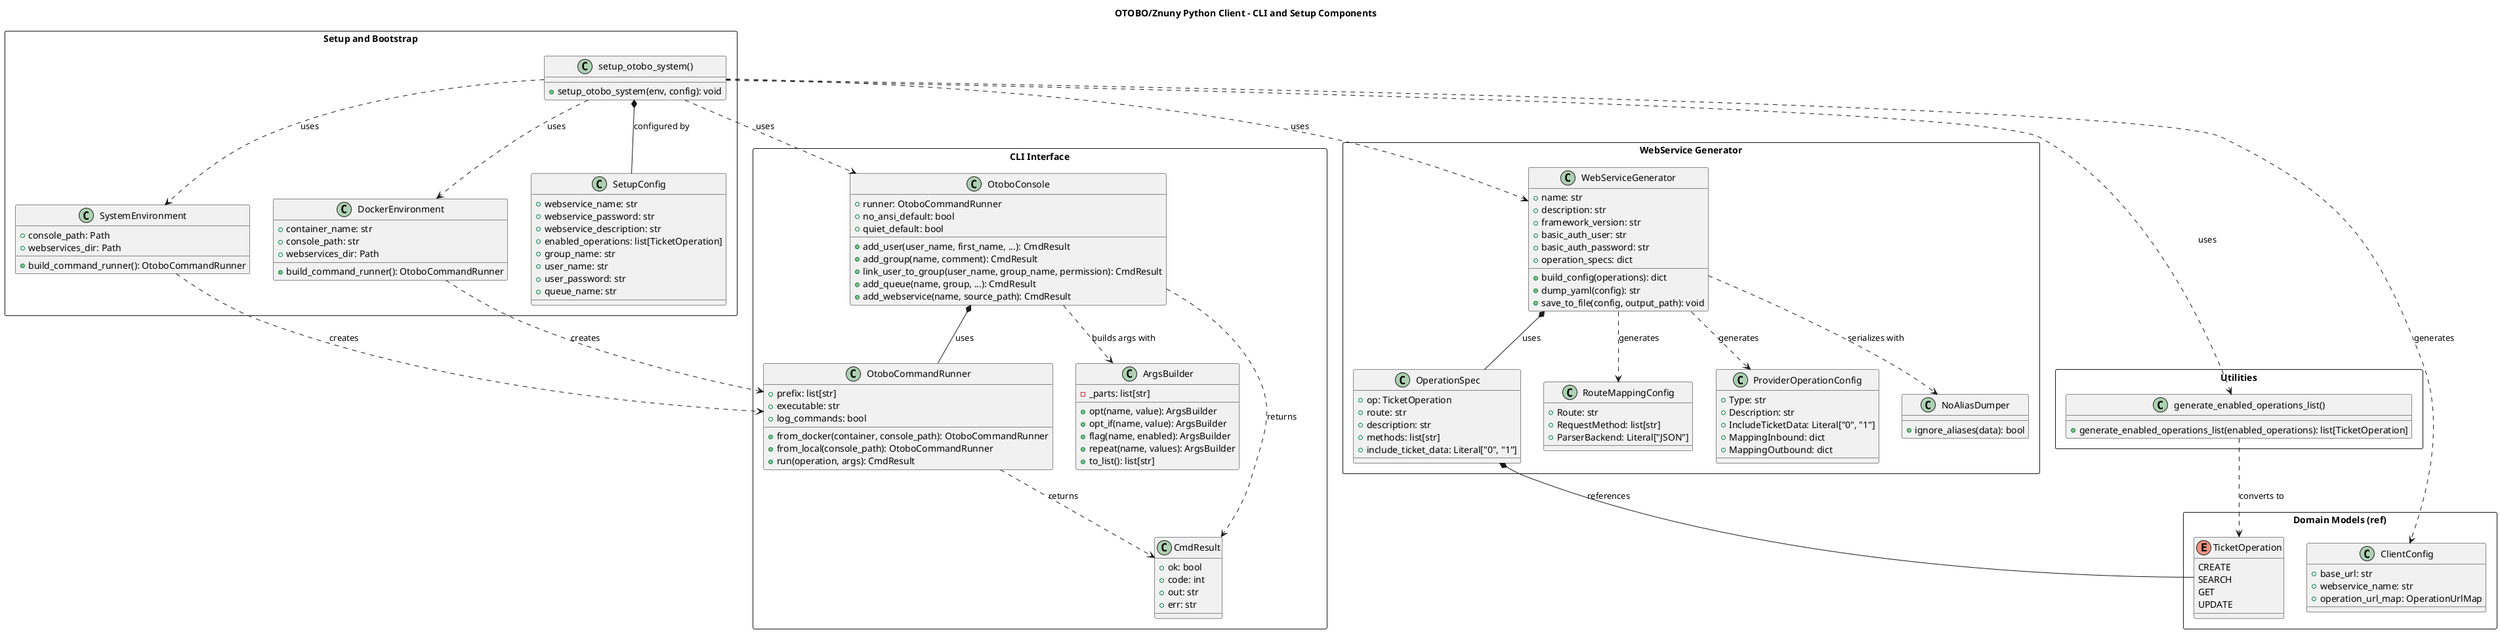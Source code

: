 @startuml OTOBO CLI and Setup Architecture


title OTOBO/Znuny Python Client - CLI and Setup Components

package "CLI Interface" <<Rectangle>> {
    class OtoboCommandRunner {
        + prefix: list[str]
        + executable: str
        + log_commands: bool

        + from_docker(container, console_path): OtoboCommandRunner
        + from_local(console_path): OtoboCommandRunner
        + run(operation, args): CmdResult
    }

    class OtoboConsole {
        + runner: OtoboCommandRunner
        + no_ansi_default: bool
        + quiet_default: bool

        + add_user(user_name, first_name, ...): CmdResult
        + add_group(name, comment): CmdResult
        + link_user_to_group(user_name, group_name, permission): CmdResult
        + add_queue(name, group, ...): CmdResult
        + add_webservice(name, source_path): CmdResult
    }

    class ArgsBuilder {
        - _parts: list[str]

        + opt(name, value): ArgsBuilder
        + opt_if(name, value): ArgsBuilder
        + flag(name, enabled): ArgsBuilder
        + repeat(name, values): ArgsBuilder
        + to_list(): list[str]
    }

    class CmdResult {
        + ok: bool
        + code: int
        + out: str
        + err: str
    }
}

package "Setup and Bootstrap" <<Rectangle>> {
    class SystemEnvironment {
        + console_path: Path
        + webservices_dir: Path

        + build_command_runner(): OtoboCommandRunner
    }

    class DockerEnvironment {
        + container_name: str
        + console_path: str
        + webservices_dir: Path

        + build_command_runner(): OtoboCommandRunner
    }

    class SetupConfig {
        + webservice_name: str
        + webservice_password: str
        + webservice_description: str
        + enabled_operations: list[TicketOperation]
        + group_name: str
        + user_name: str
        + user_password: str
        + queue_name: str
    }

    class "setup_otobo_system()" as setup_function {
        + setup_otobo_system(env, config): void
    }
}

package "WebService Generator" <<Rectangle>> {
    class WebServiceGenerator {
        + name: str
        + description: str
        + framework_version: str
        + basic_auth_user: str
        + basic_auth_password: str
        + operation_specs: dict

        + build_config(operations): dict
        + dump_yaml(config): str
        + save_to_file(config, output_path): void
    }

    class OperationSpec {
        + op: TicketOperation
        + route: str
        + description: str
        + methods: list[str]
        + include_ticket_data: Literal["0", "1"]
    }

    class RouteMappingConfig {
        + Route: str
        + RequestMethod: list[str]
        + ParserBackend: Literal["JSON"]
    }

    class ProviderOperationConfig {
        + Type: str
        + Description: str
        + IncludeTicketData: Literal["0", "1"]
        + MappingInbound: dict
        + MappingOutbound: dict
    }

    class NoAliasDumper {
        + ignore_aliases(data): bool
    }
}

package "Utilities" <<Rectangle>> {
    class "generate_enabled_operations_list()" as ops_util {
        + generate_enabled_operations_list(enabled_operations): list[TicketOperation]
    }
}

package "Domain Models (ref)" <<Rectangle>> {
    enum TicketOperation {
        CREATE
        SEARCH
        GET
        UPDATE
    }

    class ClientConfig {
        + base_url: str
        + webservice_name: str
        + operation_url_map: OperationUrlMap
    }
}

' CLI relationships
OtoboConsole *-- OtoboCommandRunner : uses
OtoboConsole ..> ArgsBuilder : builds args with
OtoboCommandRunner ..> CmdResult : returns
OtoboConsole ..> CmdResult : returns

' Setup relationships
SystemEnvironment ..> OtoboCommandRunner : creates
DockerEnvironment ..> OtoboCommandRunner : creates
setup_function ..> SystemEnvironment : uses
setup_function ..> DockerEnvironment : uses
setup_function *-- SetupConfig : configured by
setup_function ..> OtoboConsole : uses
setup_function ..> WebServiceGenerator : uses

' Generator relationships
WebServiceGenerator *-- OperationSpec : uses
WebServiceGenerator ..> RouteMappingConfig : generates
WebServiceGenerator ..> ProviderOperationConfig : generates
WebServiceGenerator ..> NoAliasDumper : serializes with
OperationSpec *-- TicketOperation : references

' Utilities
ops_util ..> TicketOperation : converts to
setup_function ..> ops_util : uses

' Config generation
setup_function ..> ClientConfig : generates

@enduml

